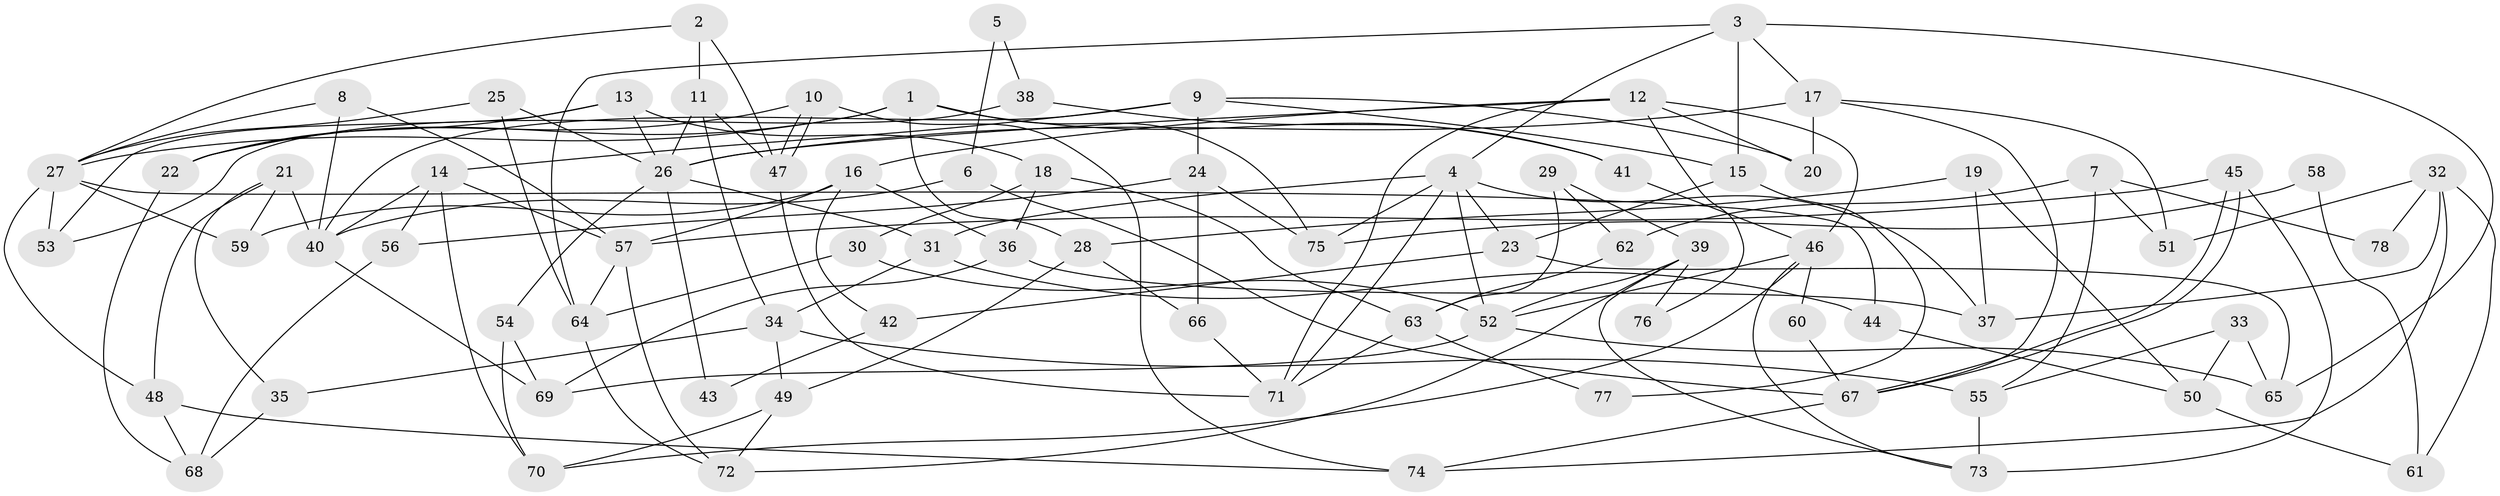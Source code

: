 // Generated by graph-tools (version 1.1) at 2025/11/02/27/25 16:11:18]
// undirected, 78 vertices, 156 edges
graph export_dot {
graph [start="1"]
  node [color=gray90,style=filled];
  1;
  2;
  3;
  4;
  5;
  6;
  7;
  8;
  9;
  10;
  11;
  12;
  13;
  14;
  15;
  16;
  17;
  18;
  19;
  20;
  21;
  22;
  23;
  24;
  25;
  26;
  27;
  28;
  29;
  30;
  31;
  32;
  33;
  34;
  35;
  36;
  37;
  38;
  39;
  40;
  41;
  42;
  43;
  44;
  45;
  46;
  47;
  48;
  49;
  50;
  51;
  52;
  53;
  54;
  55;
  56;
  57;
  58;
  59;
  60;
  61;
  62;
  63;
  64;
  65;
  66;
  67;
  68;
  69;
  70;
  71;
  72;
  73;
  74;
  75;
  76;
  77;
  78;
  1 -- 28;
  1 -- 27;
  1 -- 22;
  1 -- 41;
  1 -- 75;
  2 -- 47;
  2 -- 27;
  2 -- 11;
  3 -- 64;
  3 -- 65;
  3 -- 4;
  3 -- 15;
  3 -- 17;
  4 -- 75;
  4 -- 23;
  4 -- 31;
  4 -- 37;
  4 -- 52;
  4 -- 71;
  5 -- 6;
  5 -- 38;
  6 -- 67;
  6 -- 40;
  7 -- 62;
  7 -- 55;
  7 -- 51;
  7 -- 78;
  8 -- 27;
  8 -- 57;
  8 -- 40;
  9 -- 40;
  9 -- 14;
  9 -- 15;
  9 -- 20;
  9 -- 24;
  10 -- 74;
  10 -- 47;
  10 -- 47;
  10 -- 22;
  11 -- 26;
  11 -- 34;
  11 -- 47;
  12 -- 46;
  12 -- 71;
  12 -- 16;
  12 -- 20;
  12 -- 26;
  12 -- 76;
  13 -- 22;
  13 -- 26;
  13 -- 18;
  13 -- 53;
  14 -- 57;
  14 -- 70;
  14 -- 40;
  14 -- 56;
  15 -- 23;
  15 -- 77;
  16 -- 36;
  16 -- 42;
  16 -- 57;
  16 -- 59;
  17 -- 20;
  17 -- 26;
  17 -- 51;
  17 -- 67;
  18 -- 36;
  18 -- 30;
  18 -- 63;
  19 -- 37;
  19 -- 28;
  19 -- 50;
  21 -- 35;
  21 -- 40;
  21 -- 48;
  21 -- 59;
  22 -- 68;
  23 -- 42;
  23 -- 65;
  24 -- 56;
  24 -- 66;
  24 -- 75;
  25 -- 64;
  25 -- 26;
  25 -- 27;
  26 -- 31;
  26 -- 43;
  26 -- 54;
  27 -- 59;
  27 -- 44;
  27 -- 48;
  27 -- 53;
  28 -- 49;
  28 -- 66;
  29 -- 63;
  29 -- 39;
  29 -- 62;
  30 -- 52;
  30 -- 64;
  31 -- 34;
  31 -- 44;
  32 -- 74;
  32 -- 51;
  32 -- 37;
  32 -- 61;
  32 -- 78;
  33 -- 50;
  33 -- 55;
  33 -- 65;
  34 -- 35;
  34 -- 49;
  34 -- 55;
  35 -- 68;
  36 -- 69;
  36 -- 37;
  38 -- 53;
  38 -- 41;
  39 -- 72;
  39 -- 52;
  39 -- 73;
  39 -- 76;
  40 -- 69;
  41 -- 46;
  42 -- 43;
  44 -- 50;
  45 -- 67;
  45 -- 67;
  45 -- 73;
  45 -- 57;
  46 -- 70;
  46 -- 52;
  46 -- 60;
  46 -- 73;
  47 -- 71;
  48 -- 68;
  48 -- 74;
  49 -- 72;
  49 -- 70;
  50 -- 61;
  52 -- 65;
  52 -- 69;
  54 -- 69;
  54 -- 70;
  55 -- 73;
  56 -- 68;
  57 -- 64;
  57 -- 72;
  58 -- 61;
  58 -- 75;
  60 -- 67;
  62 -- 63;
  63 -- 71;
  63 -- 77;
  64 -- 72;
  66 -- 71;
  67 -- 74;
}
